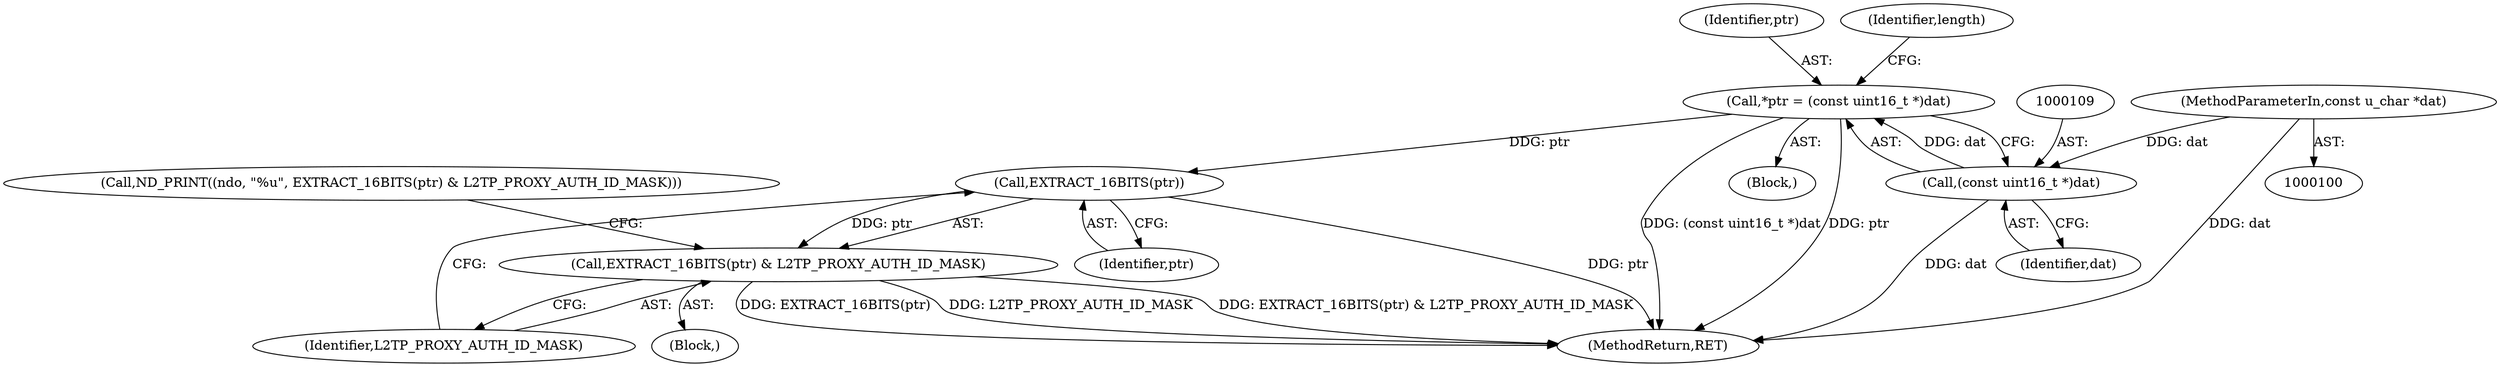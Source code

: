 digraph "0_tcpdump_cc4a7391c616be7a64ed65742ef9ed3f106eb165_9@pointer" {
"1000106" [label="(Call,*ptr = (const uint16_t *)dat)"];
"1000108" [label="(Call,(const uint16_t *)dat)"];
"1000102" [label="(MethodParameterIn,const u_char *dat)"];
"1000127" [label="(Call,EXTRACT_16BITS(ptr))"];
"1000126" [label="(Call,EXTRACT_16BITS(ptr) & L2TP_PROXY_AUTH_ID_MASK)"];
"1000124" [label="(Block,)"];
"1000129" [label="(Identifier,L2TP_PROXY_AUTH_ID_MASK)"];
"1000104" [label="(Block,)"];
"1000126" [label="(Call,EXTRACT_16BITS(ptr) & L2TP_PROXY_AUTH_ID_MASK)"];
"1000107" [label="(Identifier,ptr)"];
"1000127" [label="(Call,EXTRACT_16BITS(ptr))"];
"1000110" [label="(Identifier,dat)"];
"1000128" [label="(Identifier,ptr)"];
"1000113" [label="(Identifier,length)"];
"1000106" [label="(Call,*ptr = (const uint16_t *)dat)"];
"1000102" [label="(MethodParameterIn,const u_char *dat)"];
"1000121" [label="(Call,ND_PRINT((ndo, \"%u\", EXTRACT_16BITS(ptr) & L2TP_PROXY_AUTH_ID_MASK)))"];
"1000108" [label="(Call,(const uint16_t *)dat)"];
"1000130" [label="(MethodReturn,RET)"];
"1000106" -> "1000104"  [label="AST: "];
"1000106" -> "1000108"  [label="CFG: "];
"1000107" -> "1000106"  [label="AST: "];
"1000108" -> "1000106"  [label="AST: "];
"1000113" -> "1000106"  [label="CFG: "];
"1000106" -> "1000130"  [label="DDG: (const uint16_t *)dat"];
"1000106" -> "1000130"  [label="DDG: ptr"];
"1000108" -> "1000106"  [label="DDG: dat"];
"1000106" -> "1000127"  [label="DDG: ptr"];
"1000108" -> "1000110"  [label="CFG: "];
"1000109" -> "1000108"  [label="AST: "];
"1000110" -> "1000108"  [label="AST: "];
"1000108" -> "1000130"  [label="DDG: dat"];
"1000102" -> "1000108"  [label="DDG: dat"];
"1000102" -> "1000100"  [label="AST: "];
"1000102" -> "1000130"  [label="DDG: dat"];
"1000127" -> "1000126"  [label="AST: "];
"1000127" -> "1000128"  [label="CFG: "];
"1000128" -> "1000127"  [label="AST: "];
"1000129" -> "1000127"  [label="CFG: "];
"1000127" -> "1000130"  [label="DDG: ptr"];
"1000127" -> "1000126"  [label="DDG: ptr"];
"1000126" -> "1000124"  [label="AST: "];
"1000126" -> "1000129"  [label="CFG: "];
"1000129" -> "1000126"  [label="AST: "];
"1000121" -> "1000126"  [label="CFG: "];
"1000126" -> "1000130"  [label="DDG: EXTRACT_16BITS(ptr) & L2TP_PROXY_AUTH_ID_MASK"];
"1000126" -> "1000130"  [label="DDG: EXTRACT_16BITS(ptr)"];
"1000126" -> "1000130"  [label="DDG: L2TP_PROXY_AUTH_ID_MASK"];
}
